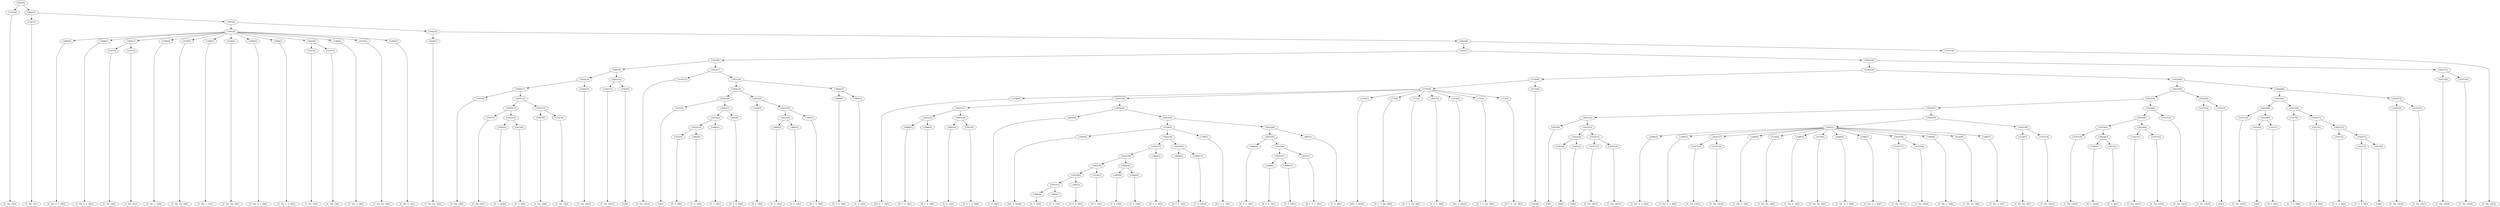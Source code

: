 digraph sample{
"L5167(0)"->"[C  Dis  G](0)"
"L5167(1)"->"[C  Dis  G](1)"
"L2066(0)"->"[C  Dis  G  A  B](0)"
"L2066(1)"->"[C  Dis  G  A  B](1)"
"L5167(2)"->"[C  Dis  G](2)"
"L5167(3)"->"[C  Dis  G](3)"
"L5925(3)"->"L5167(2)"
"L5925(3)"->"L5167(3)"
"L1066(0)"->"[C  Dis  G  A](0)"
"L4150(0)"->"[C  Dis  Fis  A](0)"
"L1066(1)"->"[C  Dis  G  A](1)"
"L4150(1)"->"[C  Dis  Fis  A](1)"
"L2066(2)"->"[C  Dis  G  A  B](2)"
"L2066(3)"->"[C  Dis  G  A  B](3)"
"L5167(4)"->"[C  Dis  G](4)"
"L5167(5)"->"[C  Dis  G](5)"
"L5925(4)"->"L5167(4)"
"L5925(4)"->"L5167(5)"
"L1066(2)"->"[C  Dis  G  A](2)"
"L4150(2)"->"[C  Dis  Fis  A](2)"
"L1066(3)"->"[C  Dis  G  A](3)"
"L5561(0)"->"L2066(0)"
"L5561(0)"->"L2066(1)"
"L5561(0)"->"L5925(3)"
"L5561(0)"->"L1066(0)"
"L5561(0)"->"L4150(0)"
"L5561(0)"->"L1066(1)"
"L5561(0)"->"L4150(1)"
"L5561(0)"->"L2066(2)"
"L5561(0)"->"L2066(3)"
"L5561(0)"->"L5925(4)"
"L5561(0)"->"L1066(2)"
"L5561(0)"->"L4150(2)"
"L5561(0)"->"L1066(3)"
"L4150(3)"->"[C  Dis  Fis  A](3)"
"L5167(6)"->"[C  Dis  G](6)"
"L5167(7)"->"[C  Dis  G](7)"
"L3592(0)"->"[D  G  Ais](0)"
"L3672(0)"->"[F  G  B](0)"
"L5925(14)"->"L3592(0)"
"L5925(14)"->"L3672(0)"
"L5925(13)"->"L5167(7)"
"L5925(13)"->"L5925(14)"
"L5167(8)"->"[C  Dis  G](8)"
"L5167(9)"->"[C  Dis  G](9)"
"L5925(15)"->"L5167(8)"
"L5925(15)"->"L5167(9)"
"L5925(12)"->"L5925(13)"
"L5925(12)"->"L5925(15)"
"L5925(11)"->"L5167(6)"
"L5925(11)"->"L5925(12)"
"L5167(10)"->"[C  Dis  G](10)"
"L5925(10)"->"L5925(11)"
"L5925(10)"->"L5167(10)"
"L5167(11)"->"[C  Dis  G](11)"
"L1052(0)"->"[G](0)"
"L5925(16)"->"L5167(11)"
"L5925(16)"->"L1052(0)"
"L5925(9)"->"L5925(10)"
"L5925(9)"->"L5925(16)"
"L5167(12)"->"[C  Dis  G](12)"
"L1052(1)"->"[G](1)"
"L3107(0)"->"[D  G  B](0)"
"L3885(0)"->"[C  E  G](0)"
"L5925(23)"->"L3107(0)"
"L5925(23)"->"L3885(0)"
"L3885(1)"->"[C  E  G](1)"
"L5925(22)"->"L5925(23)"
"L5925(22)"->"L3885(1)"
"L3483(0)"->"[D  F  G  B](0)"
"L5925(21)"->"L5925(22)"
"L5925(21)"->"L3483(0)"
"L5925(20)"->"L1052(1)"
"L5925(20)"->"L5925(21)"
"L3234(0)"->"[D  F  G](0)"
"L3885(2)"->"[C  E  G](2)"
"L3885(3)"->"[C  E  G](3)"
"L5925(26)"->"L3885(2)"
"L5925(26)"->"L3885(3)"
"L3483(1)"->"[D  F  G  B](1)"
"L5925(25)"->"L5925(26)"
"L5925(25)"->"L3483(1)"
"L5925(24)"->"L3234(0)"
"L5925(24)"->"L5925(25)"
"L5925(19)"->"L5925(20)"
"L5925(19)"->"L5925(24)"
"L4896(0)"->"[D  F  G  A](0)"
"L3885(4)"->"[C  E  G](4)"
"L5925(27)"->"L4896(0)"
"L5925(27)"->"L3885(4)"
"L5925(18)"->"L5925(19)"
"L5925(18)"->"L5925(27)"
"L5925(17)"->"L5167(12)"
"L5925(17)"->"L5925(18)"
"L5925(8)"->"L5925(9)"
"L5925(8)"->"L5925(17)"
"L2748(0)"->"[Cis  E  F  A](0)"
"L4896(1)"->"[D  F  G  A](1)"
"L2986(0)"->"[D  E  F  A](0)"
"L5925(32)"->"L4896(1)"
"L5925(32)"->"L2986(0)"
"L3885(5)"->"[C  E  G](5)"
"L2547(0)"->"[D  E  F  G  B](0)"
"L5925(33)"->"L3885(5)"
"L5925(33)"->"L2547(0)"
"L5925(31)"->"L5925(32)"
"L5925(31)"->"L5925(33)"
"L4855(0)"->"[C  E  B](0)"
"L1954(0)"->"[Gis  A  Ais](0)"
"L3885(6)"->"[C  E  G](6)"
"L3885(7)"->"[C  E  G](7)"
"L5925(41)"->"L3885(6)"
"L5925(41)"->"L3885(7)"
"L3483(2)"->"[D  F  G  B](2)"
"L5925(40)"->"L5925(41)"
"L5925(40)"->"L3483(2)"
"L3234(1)"->"[D  F  G](1)"
"L5925(39)"->"L5925(40)"
"L5925(39)"->"L3234(1)"
"L3885(8)"->"[C  E  G](8)"
"L3885(9)"->"[C  E  G](9)"
"L5925(42)"->"L3885(8)"
"L5925(42)"->"L3885(9)"
"L5925(38)"->"L5925(39)"
"L5925(38)"->"L5925(42)"
"L3483(3)"->"[D  F  G  B](3)"
"L5925(37)"->"L5925(38)"
"L5925(37)"->"L3483(3)"
"L4896(2)"->"[D  F  G  A](2)"
"L3885(10)"->"[C  E  G](10)"
"L5925(43)"->"L4896(2)"
"L5925(43)"->"L3885(10)"
"L5925(36)"->"L5925(37)"
"L5925(36)"->"L5925(43)"
"L2748(1)"->"[Cis  E  F  A](1)"
"L5794(0)"->"L1954(0)"
"L5794(0)"->"L5925(36)"
"L5794(0)"->"L2748(1)"
"L4896(3)"->"[D  F  G  A](3)"
"L2986(1)"->"[D  E  F  A](1)"
"L3885(11)"->"[C  E  G](11)"
"L5925(47)"->"L2986(1)"
"L5925(47)"->"L3885(11)"
"L2547(1)"->"[D  E  F  G  B](1)"
"L5925(46)"->"L5925(47)"
"L5925(46)"->"L2547(1)"
"L5925(45)"->"L4896(3)"
"L5925(45)"->"L5925(46)"
"L4855(1)"->"[C  E  B](1)"
"L5925(44)"->"L5925(45)"
"L5925(44)"->"L4855(1)"
"L5925(35)"->"L5794(0)"
"L5925(35)"->"L5925(44)"
"L5925(34)"->"L4855(0)"
"L5925(34)"->"L5925(35)"
"L5925(30)"->"L5925(31)"
"L5925(30)"->"L5925(34)"
"L1954(1)"->"[Gis  A  Ais](1)"
"L772(0)"->"[D  F  G  Gis  B](0)"
"L772(1)"->"[D  F  G  Gis  B](1)"
"L4047(0)"->"[C  E  G  B](0)"
"L1954(2)"->"[Gis  A  Ais](2)"
"L772(2)"->"[D  F  G  Gis  B](2)"
"L772(3)"->"[D  F  G  Gis  B](3)"
"L5745(0)"->"L2748(0)"
"L5745(0)"->"L5925(30)"
"L5745(0)"->"L1954(1)"
"L5745(0)"->"L772(0)"
"L5745(0)"->"L772(1)"
"L5745(0)"->"L4047(0)"
"L5745(0)"->"L1954(2)"
"L5745(0)"->"L772(2)"
"L5745(0)"->"L772(3)"
"L4772(0)"->"[Gis](0)"
"L5765(0)"->"L5745(0)"
"L5765(0)"->"L4772(0)"
"L4979(0)"->"[F](0)"
"L5357(0)"->"[D](0)"
"L1052(2)"->"[G](2)"
"L5925(54)"->"L5357(0)"
"L5925(54)"->"L1052(2)"
"L5167(13)"->"[C  Dis  G](13)"
"L5167(14)"->"[C  Dis  G](14)"
"L5925(55)"->"L5167(13)"
"L5925(55)"->"L5167(14)"
"L5925(53)"->"L5925(54)"
"L5925(53)"->"L5925(55)"
"L5925(52)"->"L4979(0)"
"L5925(52)"->"L5925(53)"
"L2066(4)"->"[C  Dis  G  A  B](4)"
"L2066(5)"->"[C  Dis  G  A  B](5)"
"L5167(15)"->"[C  Dis  G](15)"
"L5167(16)"->"[C  Dis  G](16)"
"L5925(57)"->"L5167(15)"
"L5925(57)"->"L5167(16)"
"L1066(4)"->"[C  Dis  G  A](4)"
"L4150(4)"->"[C  Dis  Fis  A](4)"
"L1066(5)"->"[C  Dis  G  A](5)"
"L4150(5)"->"[C  Dis  Fis  A](5)"
"L2066(6)"->"[C  Dis  G  A  B](6)"
"L2066(7)"->"[C  Dis  G  A  B](7)"
"L5167(17)"->"[C  Dis  G](17)"
"L5167(18)"->"[C  Dis  G](18)"
"L5925(58)"->"L5167(17)"
"L5925(58)"->"L5167(18)"
"L1066(6)"->"[C  Dis  G  A](6)"
"L4150(6)"->"[C  Dis  Fis  A](6)"
"L1066(7)"->"[C  Dis  G  A](7)"
"L5561(1)"->"L2066(4)"
"L5561(1)"->"L2066(5)"
"L5561(1)"->"L5925(57)"
"L5561(1)"->"L1066(4)"
"L5561(1)"->"L4150(4)"
"L5561(1)"->"L1066(5)"
"L5561(1)"->"L4150(5)"
"L5561(1)"->"L2066(6)"
"L5561(1)"->"L2066(7)"
"L5561(1)"->"L5925(58)"
"L5561(1)"->"L1066(6)"
"L5561(1)"->"L4150(6)"
"L5561(1)"->"L1066(7)"
"L4150(7)"->"[C  Dis  Fis  A](7)"
"L5167(19)"->"[C  Dis  G](19)"
"L5925(59)"->"L4150(7)"
"L5925(59)"->"L5167(19)"
"L5925(56)"->"L5561(1)"
"L5925(56)"->"L5925(59)"
"L5925(51)"->"L5925(52)"
"L5925(51)"->"L5925(56)"
"L5167(20)"->"[C  Dis  G](20)"
"L3592(1)"->"[D  G  Ais](1)"
"L3672(1)"->"[F  G  B](1)"
"L5925(63)"->"L3592(1)"
"L5925(63)"->"L3672(1)"
"L5925(62)"->"L5167(20)"
"L5925(62)"->"L5925(63)"
"L5167(21)"->"[C  Dis  G](21)"
"L5167(22)"->"[C  Dis  G](22)"
"L5925(64)"->"L5167(21)"
"L5925(64)"->"L5167(22)"
"L5925(61)"->"L5925(62)"
"L5925(61)"->"L5925(64)"
"L5167(23)"->"[C  Dis  G](23)"
"L5925(60)"->"L5925(61)"
"L5925(60)"->"L5167(23)"
"L5925(50)"->"L5925(51)"
"L5925(50)"->"L5925(60)"
"L5167(24)"->"[C  Dis  G](24)"
"L1052(3)"->"[G](3)"
"L5925(65)"->"L5167(24)"
"L5925(65)"->"L1052(3)"
"L5925(49)"->"L5925(50)"
"L5925(49)"->"L5925(65)"
"L5167(25)"->"[C  Dis  G](25)"
"L1052(4)"->"[G](4)"
"L3107(1)"->"[D  G  B](1)"
"L5925(69)"->"L1052(4)"
"L5925(69)"->"L3107(1)"
"L5925(68)"->"L5167(25)"
"L5925(68)"->"L5925(69)"
"L5427(0)"->"[C  G  A  B](0)"
"L5427(1)"->"[C  G  A  B](1)"
"L5427(2)"->"[C  G  A  B](2)"
"L5427(3)"->"[C  G  A  B](3)"
"L2973(0)"->"[C](0)"
"L5925(73)"->"L5427(3)"
"L5925(73)"->"L2973(0)"
"L5925(72)"->"L5427(2)"
"L5925(72)"->"L5925(73)"
"L5925(71)"->"L5427(1)"
"L5925(71)"->"L5925(72)"
"L5925(70)"->"L5427(0)"
"L5925(70)"->"L5925(71)"
"L5925(67)"->"L5925(68)"
"L5925(67)"->"L5925(70)"
"L5167(26)"->"[C  Dis  G](26)"
"L5167(27)"->"[C  Dis  G](27)"
"L5925(74)"->"L5167(26)"
"L5925(74)"->"L5167(27)"
"L5925(66)"->"L5925(67)"
"L5925(66)"->"L5925(74)"
"L5925(48)"->"L5925(49)"
"L5925(48)"->"L5925(66)"
"L5925(29)"->"L5765(0)"
"L5925(29)"->"L5925(48)"
"L5167(28)"->"[C  Dis  G](28)"
"L5167(29)"->"[C  Dis  G](29)"
"L5925(75)"->"L5167(28)"
"L5925(75)"->"L5167(29)"
"L5925(28)"->"L5925(29)"
"L5925(28)"->"L5925(75)"
"L5925(7)"->"L5925(8)"
"L5925(7)"->"L5925(28)"
"L5167(30)"->"[C  Dis  G](30)"
"L5925(6)"->"L5925(7)"
"L5925(6)"->"L5167(30)"
"L5925(5)"->"L4150(3)"
"L5925(5)"->"L5925(6)"
"L5925(2)"->"L5561(0)"
"L5925(2)"->"L5925(5)"
"L5925(1)"->"L5167(1)"
"L5925(1)"->"L5925(2)"
"L5925(0)"->"L5167(0)"
"L5925(0)"->"L5925(1)"
{rank = min; "L5925(0)"}
{rank = same; "L5167(0)"; "L5925(1)";}
{rank = same; "L5167(1)"; "L5925(2)";}
{rank = same; "L5561(0)"; "L5925(5)";}
{rank = same; "L2066(0)"; "L2066(1)"; "L5925(3)"; "L1066(0)"; "L4150(0)"; "L1066(1)"; "L4150(1)"; "L2066(2)"; "L2066(3)"; "L5925(4)"; "L1066(2)"; "L4150(2)"; "L1066(3)"; "L4150(3)"; "L5925(6)";}
{rank = same; "L5167(2)"; "L5167(3)"; "L5167(4)"; "L5167(5)"; "L5925(7)"; "L5167(30)";}
{rank = same; "L5925(8)"; "L5925(28)";}
{rank = same; "L5925(9)"; "L5925(17)"; "L5925(29)"; "L5925(75)";}
{rank = same; "L5925(10)"; "L5925(16)"; "L5167(12)"; "L5925(18)"; "L5765(0)"; "L5925(48)"; "L5167(28)"; "L5167(29)";}
{rank = same; "L5925(11)"; "L5167(10)"; "L5167(11)"; "L1052(0)"; "L5925(19)"; "L5925(27)"; "L5745(0)"; "L4772(0)"; "L5925(49)"; "L5925(66)";}
{rank = same; "L5167(6)"; "L5925(12)"; "L5925(20)"; "L5925(24)"; "L4896(0)"; "L3885(4)"; "L2748(0)"; "L5925(30)"; "L1954(1)"; "L772(0)"; "L772(1)"; "L4047(0)"; "L1954(2)"; "L772(2)"; "L772(3)"; "L5925(50)"; "L5925(65)"; "L5925(67)"; "L5925(74)";}
{rank = same; "L5925(13)"; "L5925(15)"; "L1052(1)"; "L5925(21)"; "L3234(0)"; "L5925(25)"; "L5925(31)"; "L5925(34)"; "L5925(51)"; "L5925(60)"; "L5167(24)"; "L1052(3)"; "L5925(68)"; "L5925(70)"; "L5167(26)"; "L5167(27)";}
{rank = same; "L5167(7)"; "L5925(14)"; "L5167(8)"; "L5167(9)"; "L5925(22)"; "L3483(0)"; "L5925(26)"; "L3483(1)"; "L5925(32)"; "L5925(33)"; "L4855(0)"; "L5925(35)"; "L5925(52)"; "L5925(56)"; "L5925(61)"; "L5167(23)"; "L5167(25)"; "L5925(69)"; "L5427(0)"; "L5925(71)";}
{rank = same; "L3592(0)"; "L3672(0)"; "L5925(23)"; "L3885(1)"; "L3885(2)"; "L3885(3)"; "L4896(1)"; "L2986(0)"; "L3885(5)"; "L2547(0)"; "L5794(0)"; "L5925(44)"; "L4979(0)"; "L5925(53)"; "L5561(1)"; "L5925(59)"; "L5925(62)"; "L5925(64)"; "L1052(4)"; "L3107(1)"; "L5427(1)"; "L5925(72)";}
{rank = same; "L3107(0)"; "L3885(0)"; "L1954(0)"; "L5925(36)"; "L2748(1)"; "L5925(45)"; "L4855(1)"; "L5925(54)"; "L5925(55)"; "L2066(4)"; "L2066(5)"; "L5925(57)"; "L1066(4)"; "L4150(4)"; "L1066(5)"; "L4150(5)"; "L2066(6)"; "L2066(7)"; "L5925(58)"; "L1066(6)"; "L4150(6)"; "L1066(7)"; "L4150(7)"; "L5167(19)"; "L5167(20)"; "L5925(63)"; "L5167(21)"; "L5167(22)"; "L5427(2)"; "L5925(73)";}
{rank = same; "L5925(37)"; "L5925(43)"; "L4896(3)"; "L5925(46)"; "L5357(0)"; "L1052(2)"; "L5167(13)"; "L5167(14)"; "L5167(15)"; "L5167(16)"; "L5167(17)"; "L5167(18)"; "L3592(1)"; "L3672(1)"; "L5427(3)"; "L2973(0)";}
{rank = same; "L5925(38)"; "L3483(3)"; "L4896(2)"; "L3885(10)"; "L5925(47)"; "L2547(1)";}
{rank = same; "L5925(39)"; "L5925(42)"; "L2986(1)"; "L3885(11)";}
{rank = same; "L5925(40)"; "L3234(1)"; "L3885(8)"; "L3885(9)";}
{rank = same; "L5925(41)"; "L3483(2)";}
{rank = same; "L3885(6)"; "L3885(7)";}
{rank = max; "[C  Dis  Fis  A](0)"; "[C  Dis  Fis  A](1)"; "[C  Dis  Fis  A](2)"; "[C  Dis  Fis  A](3)"; "[C  Dis  Fis  A](4)"; "[C  Dis  Fis  A](5)"; "[C  Dis  Fis  A](6)"; "[C  Dis  Fis  A](7)"; "[C  Dis  G  A  B](0)"; "[C  Dis  G  A  B](1)"; "[C  Dis  G  A  B](2)"; "[C  Dis  G  A  B](3)"; "[C  Dis  G  A  B](4)"; "[C  Dis  G  A  B](5)"; "[C  Dis  G  A  B](6)"; "[C  Dis  G  A  B](7)"; "[C  Dis  G  A](0)"; "[C  Dis  G  A](1)"; "[C  Dis  G  A](2)"; "[C  Dis  G  A](3)"; "[C  Dis  G  A](4)"; "[C  Dis  G  A](5)"; "[C  Dis  G  A](6)"; "[C  Dis  G  A](7)"; "[C  Dis  G](0)"; "[C  Dis  G](1)"; "[C  Dis  G](10)"; "[C  Dis  G](11)"; "[C  Dis  G](12)"; "[C  Dis  G](13)"; "[C  Dis  G](14)"; "[C  Dis  G](15)"; "[C  Dis  G](16)"; "[C  Dis  G](17)"; "[C  Dis  G](18)"; "[C  Dis  G](19)"; "[C  Dis  G](2)"; "[C  Dis  G](20)"; "[C  Dis  G](21)"; "[C  Dis  G](22)"; "[C  Dis  G](23)"; "[C  Dis  G](24)"; "[C  Dis  G](25)"; "[C  Dis  G](26)"; "[C  Dis  G](27)"; "[C  Dis  G](28)"; "[C  Dis  G](29)"; "[C  Dis  G](3)"; "[C  Dis  G](30)"; "[C  Dis  G](4)"; "[C  Dis  G](5)"; "[C  Dis  G](6)"; "[C  Dis  G](7)"; "[C  Dis  G](8)"; "[C  Dis  G](9)"; "[C  E  B](0)"; "[C  E  B](1)"; "[C  E  G  B](0)"; "[C  E  G](0)"; "[C  E  G](1)"; "[C  E  G](10)"; "[C  E  G](11)"; "[C  E  G](2)"; "[C  E  G](3)"; "[C  E  G](4)"; "[C  E  G](5)"; "[C  E  G](6)"; "[C  E  G](7)"; "[C  E  G](8)"; "[C  E  G](9)"; "[C  G  A  B](0)"; "[C  G  A  B](1)"; "[C  G  A  B](2)"; "[C  G  A  B](3)"; "[C](0)"; "[Cis  E  F  A](0)"; "[Cis  E  F  A](1)"; "[D  E  F  A](0)"; "[D  E  F  A](1)"; "[D  E  F  G  B](0)"; "[D  E  F  G  B](1)"; "[D  F  G  A](0)"; "[D  F  G  A](1)"; "[D  F  G  A](2)"; "[D  F  G  A](3)"; "[D  F  G  B](0)"; "[D  F  G  B](1)"; "[D  F  G  B](2)"; "[D  F  G  B](3)"; "[D  F  G  Gis  B](0)"; "[D  F  G  Gis  B](1)"; "[D  F  G  Gis  B](2)"; "[D  F  G  Gis  B](3)"; "[D  F  G](0)"; "[D  F  G](1)"; "[D  G  Ais](0)"; "[D  G  Ais](1)"; "[D  G  B](0)"; "[D  G  B](1)"; "[D](0)"; "[F  G  B](0)"; "[F  G  B](1)"; "[F](0)"; "[G](0)"; "[G](1)"; "[G](2)"; "[G](3)"; "[G](4)"; "[Gis  A  Ais](0)"; "[Gis  A  Ais](1)"; "[Gis  A  Ais](2)"; "[Gis](0)";}
}